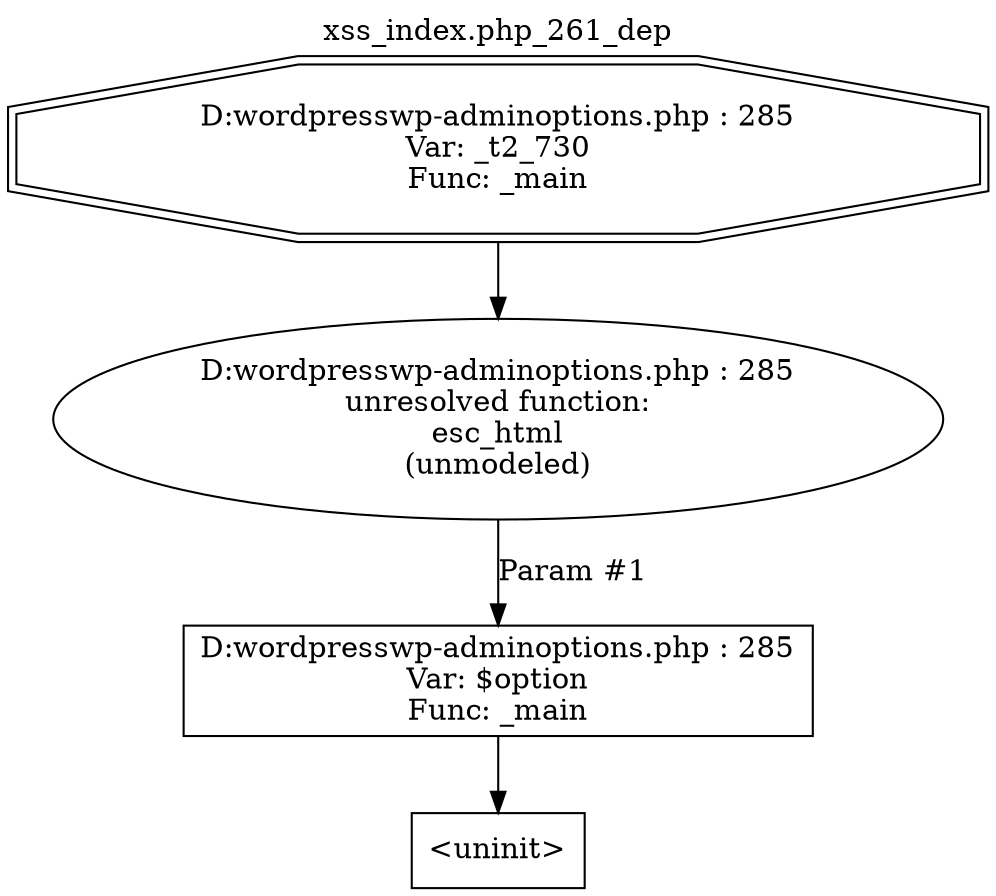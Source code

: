 digraph cfg {
  label="xss_index.php_261_dep";
  labelloc=t;
  n1 [shape=doubleoctagon, label="D:\wordpress\wp-admin\options.php : 285\nVar: _t2_730\nFunc: _main\n"];
  n2 [shape=ellipse, label="D:\wordpress\wp-admin\options.php : 285\nunresolved function:\nesc_html\n(unmodeled)\n"];
  n3 [shape=box, label="D:\wordpress\wp-admin\options.php : 285\nVar: $option\nFunc: _main\n"];
  n4 [shape=box, label="<uninit>"];
  n1 -> n2;
  n3 -> n4;
  n2 -> n3[label="Param #1"];
}
